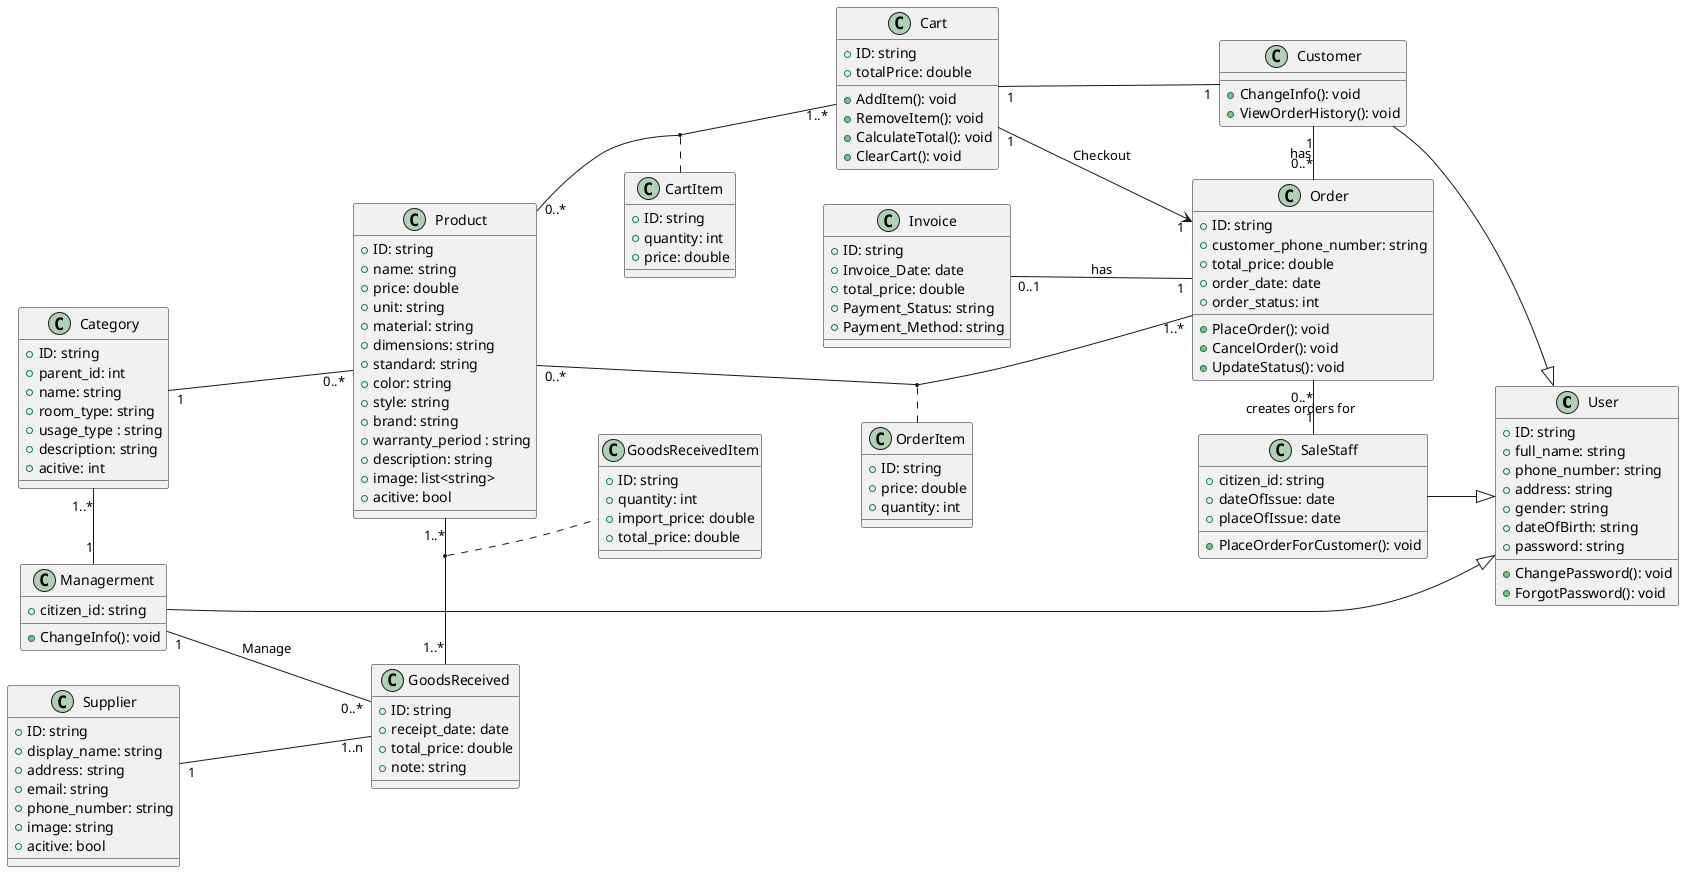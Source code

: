 @startuml ClassSN

left to right direction

' --------------- ACTOR ---------------

class User {
    + ID: string
    + full_name: string
    + phone_number: string
    + address: string
    + gender: string
    + dateOfBirth: string
    + password: string
    'Method
    + ChangePassword(): void
    + ForgotPassword(): void
}

class Managerment {
    + citizen_id: string
    'Method
    + ChangeInfo(): void
    
}

class SaleStaff {
    + citizen_id: string
    + dateOfIssue: date
    + placeOfIssue: date
    'Method
    + PlaceOrderForCustomer(): void
}

class Customer {
    'Method
    + ChangeInfo(): void
    + ViewOrderHistory(): void
}

' --------------- UC ---------------
class Product {
    + ID: string
    + name: string
    + price: double
    + unit: string
    + material: string
    + dimensions: string
    + standard: string
    + color: string
    + style: string
    + brand: string
    + warranty_period : string
    + description: string
    + image: list<string>
    + acitive: bool
    'Method
}

'--- Export ---
class Cart {
    + ID: string
    + totalPrice: double
    'Method
    + AddItem(): void
    + RemoveItem(): void
    + CalculateTotal(): void
    + ClearCart(): void
}

class CartItem {
    + ID: string
    + quantity: int
    + price: double
}

class Order {
    + ID: string
    + customer_phone_number: string
    + total_price: double
    + order_date: date
    + order_status: int

    'Method
    + PlaceOrder(): void
    + CancelOrder(): void
    + UpdateStatus(): void
}

class OrderItem {
    + ID: string
    + price: double
    + quantity: int
    'Method
}

class Invoice {
    + ID: string
    + Invoice_Date: date
    + total_price: double
    + Payment_Status: string
    + Payment_Method: string
}


'--- Import ---
class Supplier {
    + ID: string
    + display_name: string
    + address: string
    + email: string
    + phone_number: string
    + image: string
    + acitive: bool
    'Method

}

class GoodsReceived {
    + ID: string
    + receipt_date: date
    + total_price: double
    + note: string
    'Method
}

class GoodsReceivedItem {
    + ID: string
    + quantity: int
    + import_price: double
    + total_price: double
}

class Category {
    + ID: string
    + parent_id: int
    + name: string
    + room_type: string 
    + usage_type : string
    + description: string
    + acitive: int
}

' class Image {
'     + ID: string
'     + image_url: string
'     + image_type: string
'     + description: string
' }

' class ProductImage {
'     + ID: string
'     + purpose : string
' }

'-------------------------Connection-------------------------


Product "0..*" -up-- "1" Category
Product "0..*" -down- "1..*" Cart
(Cart, Product) . CartItem
Product "0..*" -down-- "1..*" Order
(Product, Order) .. OrderItem
Product "1..*" -left-- "1..*" GoodsReceived
(GoodsReceived, Product) . GoodsReceivedItem

GoodsReceived "1..n" -up-- "1" Supplier
GoodsReceived "0..*" -up-- "1" Managerment: Manage

Cart "1" -down-- "1" Customer
Cart "1" -right-> "1" Order : Checkout

Order "0..*" -left-- "1" Customer: has 
Order "0..*" -right-- "1" SaleStaff: creates orders for
Order "1" -up-- "0..1" Invoice: has

Category "1..*" -right-- "1" Managerment

Customer --|> User
SaleStaff --|> User
Managerment --|> User

@enduml
